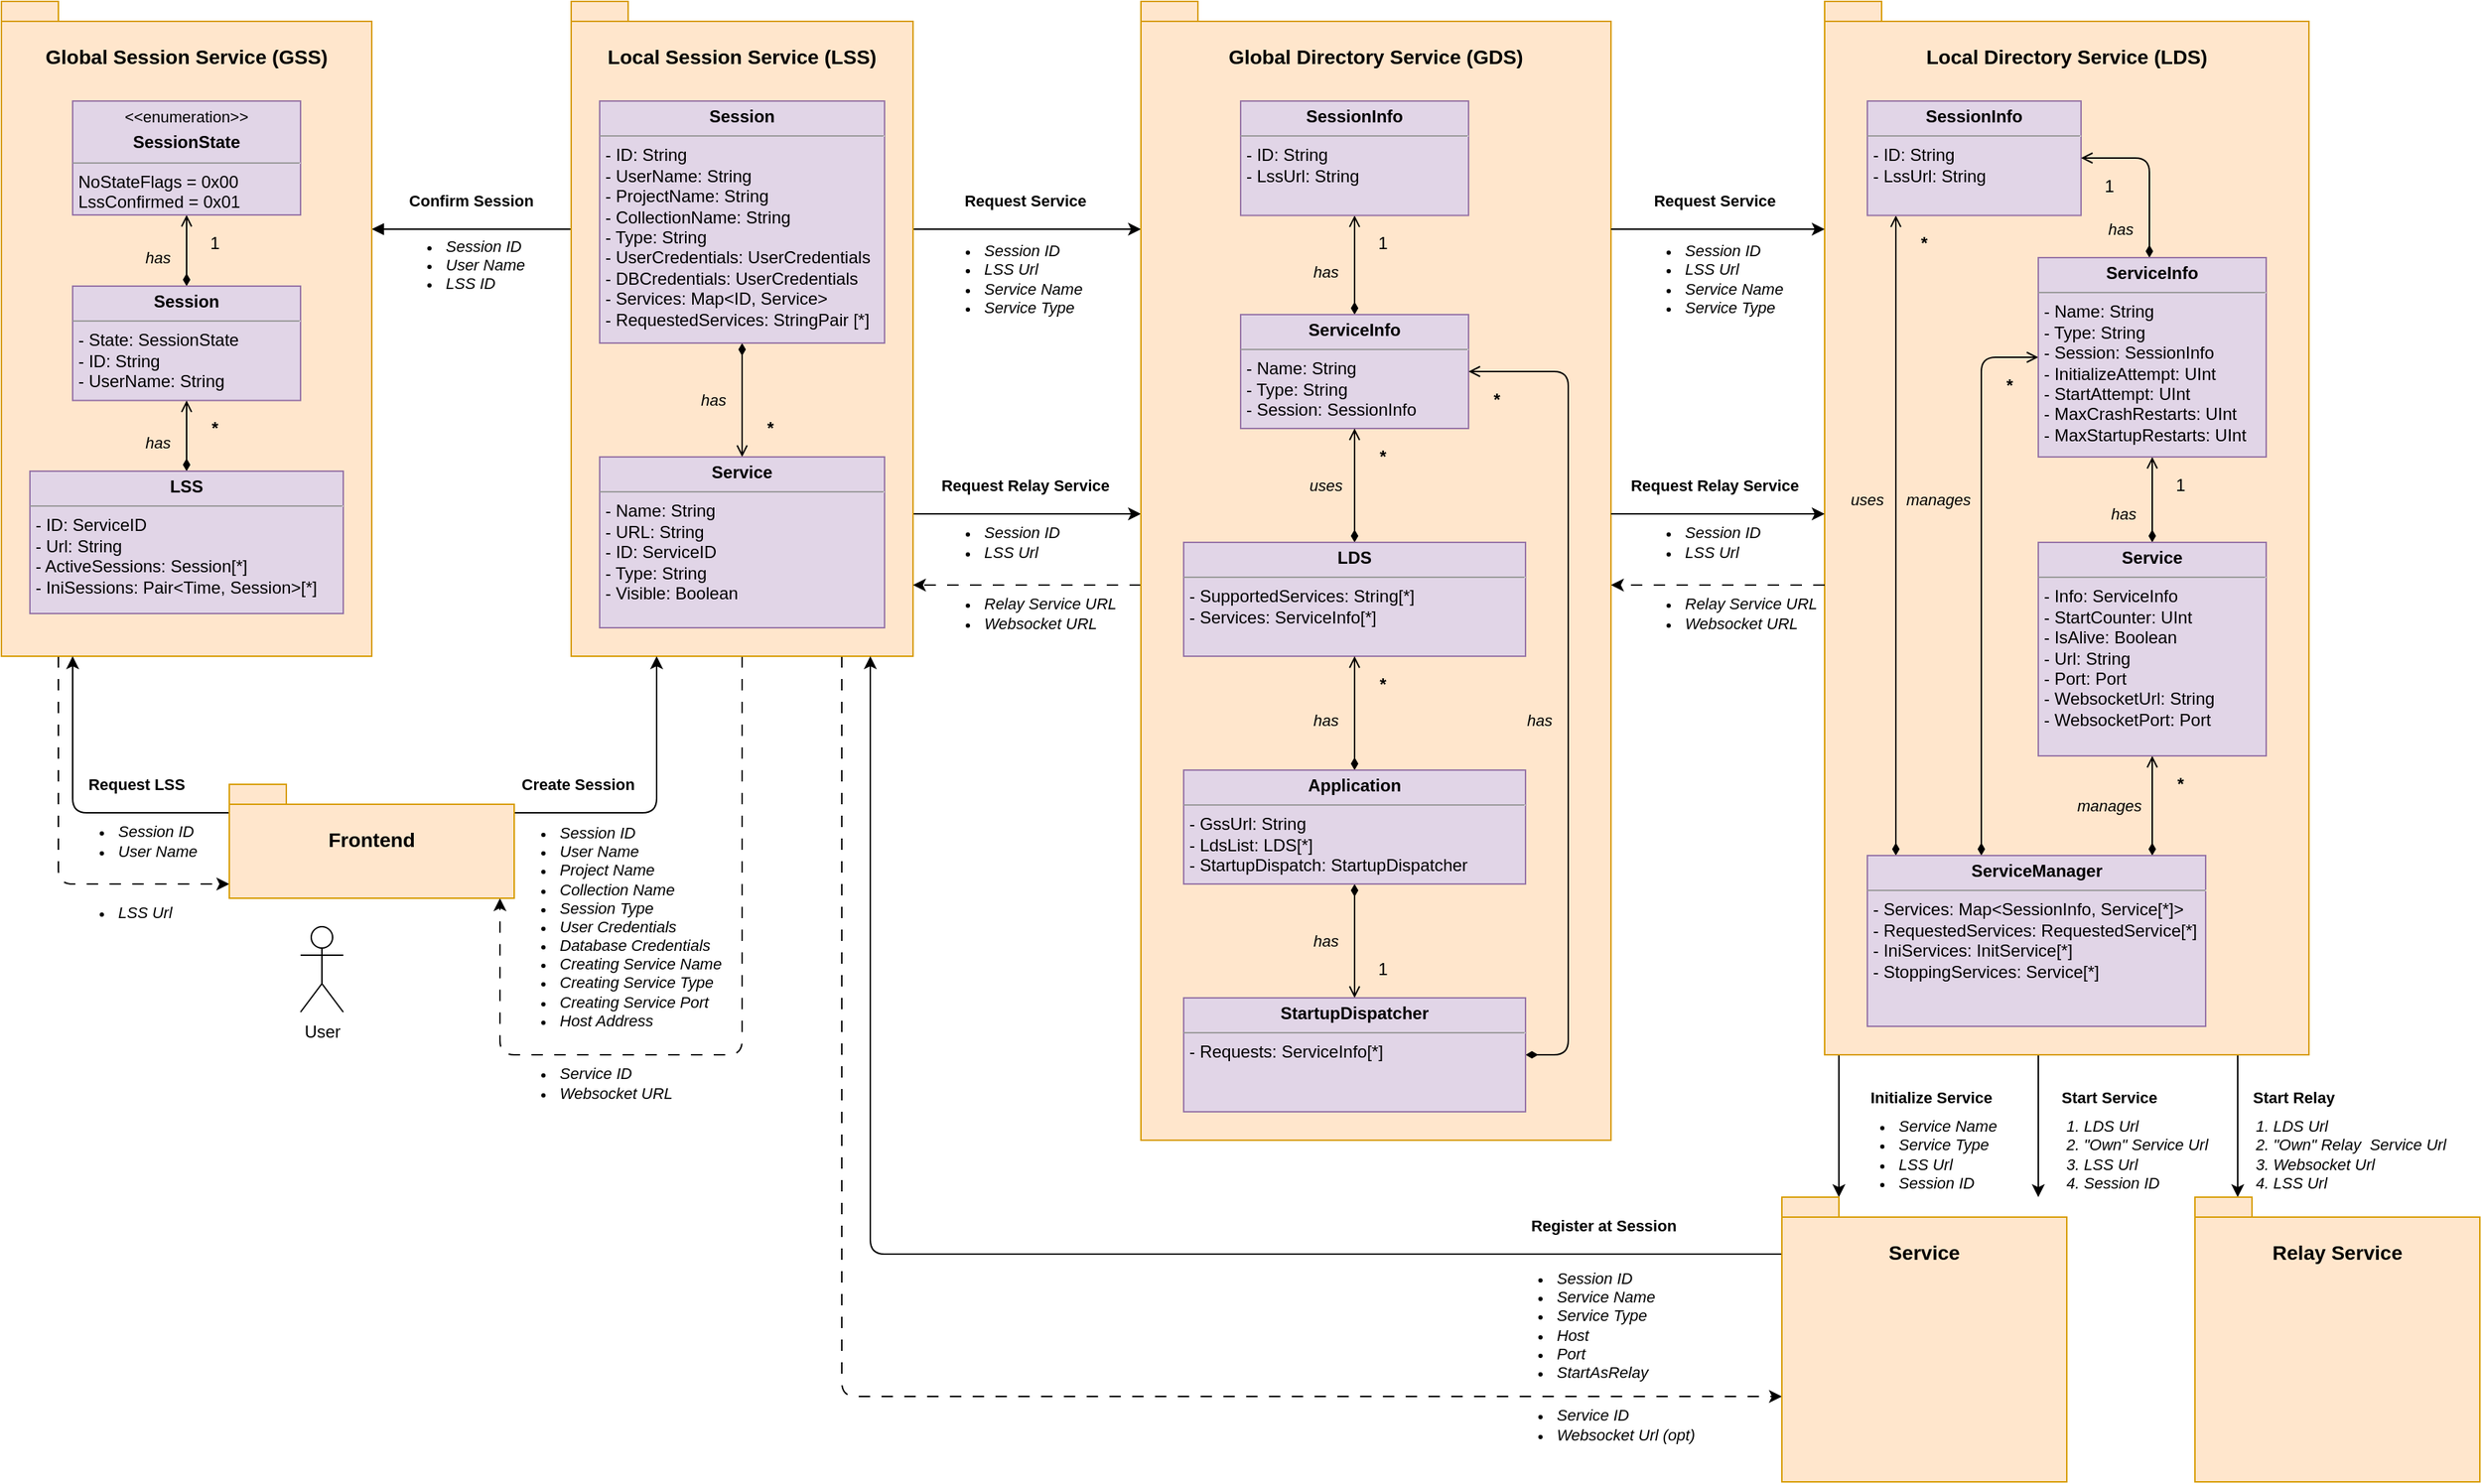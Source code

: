 <mxfile version="27.0.5">
  <diagram name="Page-1" id="Zl_I9-IAChLKUPDeEVS-">
    <mxGraphModel dx="2946" dy="1209" grid="1" gridSize="10" guides="1" tooltips="1" connect="1" arrows="1" fold="1" page="1" pageScale="1" pageWidth="1654" pageHeight="1169" math="0" shadow="0">
      <root>
        <mxCell id="0" />
        <mxCell id="1" parent="0" />
        <mxCell id="qYWw9UYQeMKu6ul-sRUe-88" style="edgeStyle=orthogonalEdgeStyle;rounded=0;orthogonalLoop=1;jettySize=auto;html=1;endArrow=block;endFill=1;" parent="1" source="qYWw9UYQeMKu6ul-sRUe-14" target="qYWw9UYQeMKu6ul-sRUe-49" edge="1">
          <mxGeometry relative="1" as="geometry">
            <Array as="points">
              <mxPoint x="370" y="200" />
              <mxPoint x="370" y="200" />
            </Array>
          </mxGeometry>
        </mxCell>
        <mxCell id="qYWw9UYQeMKu6ul-sRUe-102" style="edgeStyle=orthogonalEdgeStyle;rounded=0;orthogonalLoop=1;jettySize=auto;html=1;" parent="1" source="qYWw9UYQeMKu6ul-sRUe-14" target="qYWw9UYQeMKu6ul-sRUe-87" edge="1">
          <mxGeometry relative="1" as="geometry">
            <Array as="points">
              <mxPoint x="770" y="200" />
              <mxPoint x="770" y="200" />
            </Array>
          </mxGeometry>
        </mxCell>
        <mxCell id="qYWw9UYQeMKu6ul-sRUe-105" style="edgeStyle=orthogonalEdgeStyle;rounded=0;orthogonalLoop=1;jettySize=auto;html=1;" parent="1" source="qYWw9UYQeMKu6ul-sRUe-14" target="qYWw9UYQeMKu6ul-sRUe-87" edge="1">
          <mxGeometry relative="1" as="geometry">
            <Array as="points">
              <mxPoint x="780" y="400" />
              <mxPoint x="780" y="400" />
            </Array>
          </mxGeometry>
        </mxCell>
        <mxCell id="qYWw9UYQeMKu6ul-sRUe-110" style="edgeStyle=orthogonalEdgeStyle;rounded=1;orthogonalLoop=1;jettySize=auto;html=1;curved=0;dashed=1;dashPattern=8 8;" parent="1" source="qYWw9UYQeMKu6ul-sRUe-14" target="qYWw9UYQeMKu6ul-sRUe-93" edge="1">
          <mxGeometry relative="1" as="geometry">
            <Array as="points">
              <mxPoint x="560" y="780" />
              <mxPoint x="390" y="780" />
            </Array>
          </mxGeometry>
        </mxCell>
        <mxCell id="qYWw9UYQeMKu6ul-sRUe-140" style="edgeStyle=orthogonalEdgeStyle;rounded=1;orthogonalLoop=1;jettySize=auto;html=1;curved=0;dashed=1;dashPattern=8 8;" parent="1" source="qYWw9UYQeMKu6ul-sRUe-14" target="qYWw9UYQeMKu6ul-sRUe-116" edge="1">
          <mxGeometry relative="1" as="geometry">
            <Array as="points">
              <mxPoint x="630" y="1020" />
            </Array>
          </mxGeometry>
        </mxCell>
        <mxCell id="qYWw9UYQeMKu6ul-sRUe-14" value="&lt;h3&gt;Local Session Service (LSS)&lt;/h3&gt;" style="shape=folder;fontStyle=1;spacingTop=10;tabWidth=40;tabHeight=14;tabPosition=left;html=1;whiteSpace=wrap;connectable=1;allowArrows=1;rotatable=0;fillColor=#ffe6cc;strokeColor=#d79b00;container=1;align=center;verticalAlign=top;recursiveResize=0;" parent="1" vertex="1">
          <mxGeometry x="440" y="40" width="240" height="460" as="geometry">
            <mxRectangle x="320" y="360" width="90" height="40" as="alternateBounds" />
          </mxGeometry>
        </mxCell>
        <mxCell id="qYWw9UYQeMKu6ul-sRUe-12" style="edgeStyle=orthogonalEdgeStyle;rounded=0;orthogonalLoop=1;jettySize=auto;html=1;startArrow=diamondThin;startFill=1;endArrow=open;endFill=0;" parent="qYWw9UYQeMKu6ul-sRUe-14" source="qYWw9UYQeMKu6ul-sRUe-10" target="qYWw9UYQeMKu6ul-sRUe-11" edge="1">
          <mxGeometry relative="1" as="geometry" />
        </mxCell>
        <mxCell id="qYWw9UYQeMKu6ul-sRUe-10" value="&lt;p style=&quot;margin:0px;margin-top:4px;text-align:center;&quot;&gt;&lt;b&gt;Session&lt;/b&gt;&lt;/p&gt;&lt;hr size=&quot;1&quot;&gt;&lt;p style=&quot;margin:0px;margin-left:4px;&quot;&gt;- ID: String&lt;/p&gt;&lt;p style=&quot;margin:0px;margin-left:4px;&quot;&gt;- UserName: String&lt;/p&gt;&lt;p style=&quot;margin:0px;margin-left:4px;&quot;&gt;- ProjectName: String&lt;/p&gt;&lt;p style=&quot;margin:0px;margin-left:4px;&quot;&gt;- CollectionName: String&lt;/p&gt;&lt;p style=&quot;margin:0px;margin-left:4px;&quot;&gt;- Type: String&lt;/p&gt;&lt;p style=&quot;margin:0px;margin-left:4px;&quot;&gt;- UserCredentials: UserCredentials&lt;/p&gt;&lt;p style=&quot;margin:0px;margin-left:4px;&quot;&gt;- DBCredentials: UserCredentials&lt;/p&gt;&lt;p style=&quot;margin:0px;margin-left:4px;&quot;&gt;- Services: Map&amp;lt;ID, Service&amp;gt;&lt;/p&gt;&lt;p style=&quot;margin:0px;margin-left:4px;&quot;&gt;- RequestedServices: StringPair [*]&lt;/p&gt;" style="verticalAlign=top;align=left;overflow=fill;fontSize=12;fontFamily=Helvetica;html=1;fillColor=#e1d5e7;strokeColor=#9673a6;" parent="qYWw9UYQeMKu6ul-sRUe-14" vertex="1">
          <mxGeometry x="20" y="70" width="200" height="170" as="geometry" />
        </mxCell>
        <mxCell id="qYWw9UYQeMKu6ul-sRUe-11" value="&lt;p style=&quot;margin:0px;margin-top:4px;text-align:center;&quot;&gt;&lt;b&gt;Service&lt;/b&gt;&lt;/p&gt;&lt;hr size=&quot;1&quot;&gt;&lt;p style=&quot;margin:0px;margin-left:4px;&quot;&gt;- Name: String&lt;/p&gt;&lt;p style=&quot;margin:0px;margin-left:4px;&quot;&gt;- URL: String&lt;/p&gt;&lt;p style=&quot;margin:0px;margin-left:4px;&quot;&gt;- ID: ServiceID&lt;/p&gt;&lt;p style=&quot;margin:0px;margin-left:4px;&quot;&gt;- Type: String&lt;/p&gt;&lt;p style=&quot;margin:0px;margin-left:4px;&quot;&gt;- Visible: Boolean&lt;/p&gt;" style="verticalAlign=top;align=left;overflow=fill;fontSize=12;fontFamily=Helvetica;html=1;fillColor=#e1d5e7;strokeColor=#9673a6;" parent="qYWw9UYQeMKu6ul-sRUe-14" vertex="1">
          <mxGeometry x="20" y="320" width="200" height="120" as="geometry" />
        </mxCell>
        <mxCell id="qYWw9UYQeMKu6ul-sRUe-13" value="*" style="text;html=1;align=center;verticalAlign=middle;whiteSpace=wrap;rounded=0;fontStyle=1;connectable=0;allowArrows=0;" parent="qYWw9UYQeMKu6ul-sRUe-14" vertex="1">
          <mxGeometry x="120" y="280" width="40" height="40" as="geometry" />
        </mxCell>
        <mxCell id="qYWw9UYQeMKu6ul-sRUe-52" value="has" style="text;html=1;align=center;verticalAlign=middle;whiteSpace=wrap;rounded=0;fontStyle=2;fontSize=11;connectable=0;allowArrows=0;" parent="qYWw9UYQeMKu6ul-sRUe-14" vertex="1">
          <mxGeometry x="80" y="260" width="40" height="40" as="geometry" />
        </mxCell>
        <mxCell id="qYWw9UYQeMKu6ul-sRUe-128" style="edgeStyle=orthogonalEdgeStyle;rounded=0;orthogonalLoop=1;jettySize=auto;html=1;" parent="1" source="qYWw9UYQeMKu6ul-sRUe-17" target="qYWw9UYQeMKu6ul-sRUe-125" edge="1">
          <mxGeometry relative="1" as="geometry">
            <Array as="points">
              <mxPoint x="1610" y="830" />
              <mxPoint x="1610" y="830" />
            </Array>
          </mxGeometry>
        </mxCell>
        <mxCell id="qYWw9UYQeMKu6ul-sRUe-131" style="edgeStyle=orthogonalEdgeStyle;rounded=0;orthogonalLoop=1;jettySize=auto;html=1;" parent="1" target="qYWw9UYQeMKu6ul-sRUe-116" edge="1">
          <mxGeometry relative="1" as="geometry">
            <Array as="points">
              <mxPoint x="1470" y="830" />
              <mxPoint x="1470" y="830" />
            </Array>
            <mxPoint x="1470" y="780.0" as="sourcePoint" />
          </mxGeometry>
        </mxCell>
        <mxCell id="qYWw9UYQeMKu6ul-sRUe-134" style="edgeStyle=orthogonalEdgeStyle;rounded=0;orthogonalLoop=1;jettySize=auto;html=1;" parent="1" target="qYWw9UYQeMKu6ul-sRUe-116" edge="1">
          <mxGeometry relative="1" as="geometry">
            <Array as="points">
              <mxPoint x="1330" y="850" />
              <mxPoint x="1330" y="850" />
            </Array>
            <mxPoint x="1330" y="780.0" as="sourcePoint" />
          </mxGeometry>
        </mxCell>
        <mxCell id="qYWw9UYQeMKu6ul-sRUe-17" value="&lt;h3&gt;Local Directory Service (LDS)&lt;/h3&gt;" style="shape=folder;fontStyle=1;spacingTop=10;tabWidth=40;tabHeight=14;tabPosition=left;html=1;whiteSpace=wrap;connectable=1;allowArrows=1;rotatable=0;fillColor=#ffe6cc;strokeColor=#d79b00;container=1;align=center;verticalAlign=top;recursiveResize=0;" parent="1" vertex="1">
          <mxGeometry x="1320" y="40" width="340" height="740" as="geometry">
            <mxRectangle x="640" y="480" width="90" height="40" as="alternateBounds" />
          </mxGeometry>
        </mxCell>
        <mxCell id="qYWw9UYQeMKu6ul-sRUe-36" style="edgeStyle=orthogonalEdgeStyle;rounded=0;orthogonalLoop=1;jettySize=auto;html=1;endArrow=open;endFill=0;startArrow=diamondThin;startFill=1;" parent="qYWw9UYQeMKu6ul-sRUe-17" source="qYWw9UYQeMKu6ul-sRUe-16" target="qYWw9UYQeMKu6ul-sRUe-21" edge="1">
          <mxGeometry relative="1" as="geometry">
            <Array as="points">
              <mxPoint x="50" y="370" />
              <mxPoint x="50" y="370" />
            </Array>
          </mxGeometry>
        </mxCell>
        <mxCell id="qYWw9UYQeMKu6ul-sRUe-46" style="edgeStyle=orthogonalEdgeStyle;rounded=1;orthogonalLoop=1;jettySize=auto;html=1;curved=0;endArrow=open;endFill=0;startArrow=diamondThin;startFill=1;" parent="qYWw9UYQeMKu6ul-sRUe-17" source="qYWw9UYQeMKu6ul-sRUe-16" target="qYWw9UYQeMKu6ul-sRUe-20" edge="1">
          <mxGeometry relative="1" as="geometry">
            <Array as="points">
              <mxPoint x="230" y="560" />
              <mxPoint x="230" y="560" />
            </Array>
          </mxGeometry>
        </mxCell>
        <mxCell id="sDvyvLX_Nb_g6T9yKzD2-3" style="edgeStyle=orthogonalEdgeStyle;rounded=1;orthogonalLoop=1;jettySize=auto;html=1;curved=0;startArrow=diamondThin;startFill=1;endArrow=open;endFill=0;" edge="1" parent="qYWw9UYQeMKu6ul-sRUe-17" source="qYWw9UYQeMKu6ul-sRUe-16" target="qYWw9UYQeMKu6ul-sRUe-22">
          <mxGeometry relative="1" as="geometry">
            <Array as="points">
              <mxPoint x="110" y="250" />
            </Array>
          </mxGeometry>
        </mxCell>
        <mxCell id="qYWw9UYQeMKu6ul-sRUe-16" value="&lt;p style=&quot;margin:0px;margin-top:4px;text-align:center;&quot;&gt;&lt;b&gt;ServiceManager&lt;/b&gt;&lt;/p&gt;&lt;hr size=&quot;1&quot;&gt;&lt;p style=&quot;margin:0px;margin-left:4px;&quot;&gt;- Services: Map&amp;lt;SessionInfo, Service[*]&amp;gt;&lt;/p&gt;&lt;p style=&quot;margin:0px;margin-left:4px;&quot;&gt;- RequestedServices: RequestedService[*]&lt;/p&gt;&lt;p style=&quot;margin:0px;margin-left:4px;&quot;&gt;- IniServices: InitService[*]&lt;/p&gt;&lt;p style=&quot;margin:0px;margin-left:4px;&quot;&gt;- StoppingServices: Service[*]&lt;/p&gt;" style="verticalAlign=top;align=left;overflow=fill;fontSize=12;fontFamily=Helvetica;html=1;fillColor=#e1d5e7;strokeColor=#9673a6;" parent="qYWw9UYQeMKu6ul-sRUe-17" vertex="1">
          <mxGeometry x="30" y="600" width="237.5" height="120" as="geometry" />
        </mxCell>
        <mxCell id="qYWw9UYQeMKu6ul-sRUe-24" style="edgeStyle=orthogonalEdgeStyle;rounded=0;orthogonalLoop=1;jettySize=auto;html=1;startArrow=diamondThin;startFill=1;endArrow=open;endFill=0;" parent="qYWw9UYQeMKu6ul-sRUe-17" source="qYWw9UYQeMKu6ul-sRUe-20" target="qYWw9UYQeMKu6ul-sRUe-22" edge="1">
          <mxGeometry relative="1" as="geometry" />
        </mxCell>
        <mxCell id="qYWw9UYQeMKu6ul-sRUe-20" value="&lt;p style=&quot;margin:0px;margin-top:4px;text-align:center;&quot;&gt;&lt;b&gt;Service&lt;/b&gt;&lt;/p&gt;&lt;hr size=&quot;1&quot;&gt;&lt;p style=&quot;margin:0px;margin-left:4px;&quot;&gt;- Info: ServiceInfo&lt;/p&gt;&lt;p style=&quot;margin:0px;margin-left:4px;&quot;&gt;- StartCounter: UInt&lt;/p&gt;&lt;p style=&quot;margin:0px;margin-left:4px;&quot;&gt;- IsAlive: Boolean&lt;/p&gt;&lt;p style=&quot;margin:0px;margin-left:4px;&quot;&gt;- Url: String&lt;/p&gt;&lt;p style=&quot;margin:0px;margin-left:4px;&quot;&gt;- Port: Port&lt;/p&gt;&lt;p style=&quot;margin:0px;margin-left:4px;&quot;&gt;- WebsocketUrl: String&lt;/p&gt;&lt;p style=&quot;margin:0px;margin-left:4px;&quot;&gt;- WebsocketPort: Port&lt;/p&gt;" style="verticalAlign=top;align=left;overflow=fill;fontSize=12;fontFamily=Helvetica;html=1;fillColor=#e1d5e7;strokeColor=#9673a6;" parent="qYWw9UYQeMKu6ul-sRUe-17" vertex="1">
          <mxGeometry x="150" y="380.0" width="160" height="150" as="geometry" />
        </mxCell>
        <mxCell id="qYWw9UYQeMKu6ul-sRUe-21" value="&lt;p style=&quot;margin:0px;margin-top:4px;text-align:center;&quot;&gt;&lt;b&gt;SessionInfo&lt;/b&gt;&lt;/p&gt;&lt;hr size=&quot;1&quot;&gt;&lt;p style=&quot;margin:0px;margin-left:4px;&quot;&gt;- ID: String&lt;/p&gt;&lt;p style=&quot;margin:0px;margin-left:4px;&quot;&gt;- LssUrl: String&lt;/p&gt;" style="verticalAlign=top;align=left;overflow=fill;fontSize=12;fontFamily=Helvetica;html=1;fillColor=#e1d5e7;strokeColor=#9673a6;" parent="qYWw9UYQeMKu6ul-sRUe-17" vertex="1">
          <mxGeometry x="30" y="70" width="150" height="80.33" as="geometry" />
        </mxCell>
        <mxCell id="sDvyvLX_Nb_g6T9yKzD2-1" style="edgeStyle=orthogonalEdgeStyle;rounded=1;orthogonalLoop=1;jettySize=auto;html=1;curved=0;startArrow=diamondThin;startFill=1;endArrow=open;endFill=0;" edge="1" parent="qYWw9UYQeMKu6ul-sRUe-17" source="qYWw9UYQeMKu6ul-sRUe-22" target="qYWw9UYQeMKu6ul-sRUe-21">
          <mxGeometry relative="1" as="geometry">
            <Array as="points">
              <mxPoint x="228" y="110" />
            </Array>
          </mxGeometry>
        </mxCell>
        <mxCell id="qYWw9UYQeMKu6ul-sRUe-22" value="&lt;p style=&quot;margin:0px;margin-top:4px;text-align:center;&quot;&gt;&lt;b&gt;ServiceInfo&lt;/b&gt;&lt;/p&gt;&lt;hr size=&quot;1&quot;&gt;&lt;p style=&quot;margin:0px;margin-left:4px;&quot;&gt;- Name: String&lt;/p&gt;&lt;p style=&quot;margin:0px;margin-left:4px;&quot;&gt;- Type: String&lt;/p&gt;&lt;p style=&quot;margin:0px;margin-left:4px;&quot;&gt;- Session: SessionInfo&lt;/p&gt;&lt;p style=&quot;margin:0px;margin-left:4px;&quot;&gt;- InitializeAttempt: UInt&lt;/p&gt;&lt;p style=&quot;margin:0px;margin-left:4px;&quot;&gt;- StartAttempt: UInt&lt;/p&gt;&lt;p style=&quot;margin:0px;margin-left:4px;&quot;&gt;- MaxCrashRestarts: UInt&lt;/p&gt;&lt;p style=&quot;margin:0px;margin-left:4px;&quot;&gt;- MaxStartupRestarts: UInt&lt;/p&gt;" style="verticalAlign=top;align=left;overflow=fill;fontSize=12;fontFamily=Helvetica;html=1;fillColor=#e1d5e7;strokeColor=#9673a6;" parent="qYWw9UYQeMKu6ul-sRUe-17" vertex="1">
          <mxGeometry x="150" y="180" width="160" height="140" as="geometry" />
        </mxCell>
        <mxCell id="qYWw9UYQeMKu6ul-sRUe-32" value="has" style="text;html=1;align=center;verticalAlign=middle;whiteSpace=wrap;rounded=0;fontStyle=2;fontSize=11;connectable=0;allowArrows=0;" parent="qYWw9UYQeMKu6ul-sRUe-17" vertex="1">
          <mxGeometry x="187.5" y="140.0" width="40" height="40" as="geometry" />
        </mxCell>
        <mxCell id="qYWw9UYQeMKu6ul-sRUe-35" value="1" style="text;html=1;align=center;verticalAlign=middle;whiteSpace=wrap;rounded=0;connectable=0;allowArrows=0;" parent="qYWw9UYQeMKu6ul-sRUe-17" vertex="1">
          <mxGeometry x="180" y="110.33" width="40" height="40" as="geometry" />
        </mxCell>
        <mxCell id="qYWw9UYQeMKu6ul-sRUe-38" value="uses" style="text;html=1;align=center;verticalAlign=middle;whiteSpace=wrap;rounded=0;fontStyle=2;fontSize=11;connectable=0;allowArrows=0;" parent="qYWw9UYQeMKu6ul-sRUe-17" vertex="1">
          <mxGeometry x="10" y="330.0" width="40" height="40" as="geometry" />
        </mxCell>
        <mxCell id="qYWw9UYQeMKu6ul-sRUe-39" value="*" style="text;html=1;align=center;verticalAlign=middle;whiteSpace=wrap;rounded=0;fontStyle=1;connectable=0;allowArrows=0;" parent="qYWw9UYQeMKu6ul-sRUe-17" vertex="1">
          <mxGeometry x="50" y="150.33" width="40" height="40" as="geometry" />
        </mxCell>
        <mxCell id="qYWw9UYQeMKu6ul-sRUe-47" value="*" style="text;html=1;align=center;verticalAlign=middle;whiteSpace=wrap;rounded=0;fontStyle=1;connectable=0;allowArrows=0;" parent="qYWw9UYQeMKu6ul-sRUe-17" vertex="1">
          <mxGeometry x="230" y="530.0" width="40" height="40" as="geometry" />
        </mxCell>
        <mxCell id="qYWw9UYQeMKu6ul-sRUe-48" value="manages" style="text;html=1;align=center;verticalAlign=middle;whiteSpace=wrap;rounded=0;fontStyle=2;fontSize=11;connectable=0;allowArrows=0;" parent="qYWw9UYQeMKu6ul-sRUe-17" vertex="1">
          <mxGeometry x="170" y="545.0" width="60" height="40" as="geometry" />
        </mxCell>
        <mxCell id="sDvyvLX_Nb_g6T9yKzD2-4" value="manages" style="text;html=1;align=center;verticalAlign=middle;whiteSpace=wrap;rounded=0;fontStyle=2;fontSize=11;connectable=0;allowArrows=0;" vertex="1" parent="qYWw9UYQeMKu6ul-sRUe-17">
          <mxGeometry x="50" y="330.0" width="60" height="40" as="geometry" />
        </mxCell>
        <mxCell id="sDvyvLX_Nb_g6T9yKzD2-5" value="*" style="text;html=1;align=center;verticalAlign=middle;whiteSpace=wrap;rounded=0;fontStyle=1;connectable=0;allowArrows=0;" vertex="1" parent="qYWw9UYQeMKu6ul-sRUe-17">
          <mxGeometry x="110" y="250.0" width="40" height="40" as="geometry" />
        </mxCell>
        <mxCell id="sDvyvLX_Nb_g6T9yKzD2-7" value="1" style="text;html=1;align=center;verticalAlign=middle;whiteSpace=wrap;rounded=0;connectable=0;allowArrows=0;" vertex="1" parent="qYWw9UYQeMKu6ul-sRUe-17">
          <mxGeometry x="230" y="320.0" width="40" height="40" as="geometry" />
        </mxCell>
        <mxCell id="sDvyvLX_Nb_g6T9yKzD2-8" value="has" style="text;html=1;align=center;verticalAlign=middle;whiteSpace=wrap;rounded=0;fontStyle=2;fontSize=11;connectable=0;allowArrows=0;" vertex="1" parent="qYWw9UYQeMKu6ul-sRUe-17">
          <mxGeometry x="190" y="340.0" width="40" height="40" as="geometry" />
        </mxCell>
        <mxCell id="qYWw9UYQeMKu6ul-sRUe-108" style="edgeStyle=orthogonalEdgeStyle;rounded=1;orthogonalLoop=1;jettySize=auto;html=1;curved=0;dashed=1;dashPattern=8 8;" parent="1" source="qYWw9UYQeMKu6ul-sRUe-49" target="qYWw9UYQeMKu6ul-sRUe-93" edge="1">
          <mxGeometry relative="1" as="geometry">
            <Array as="points">
              <mxPoint x="80" y="660" />
            </Array>
          </mxGeometry>
        </mxCell>
        <mxCell id="qYWw9UYQeMKu6ul-sRUe-49" value="&lt;h3&gt;Global Session Service (GSS)&lt;/h3&gt;" style="shape=folder;fontStyle=1;spacingTop=10;tabWidth=40;tabHeight=14;tabPosition=left;html=1;whiteSpace=wrap;connectable=1;allowArrows=1;rotatable=0;fillColor=#ffe6cc;strokeColor=#d79b00;container=1;align=center;verticalAlign=top;recursiveResize=0;" parent="1" vertex="1">
          <mxGeometry x="40" y="40" width="260" height="460" as="geometry">
            <mxRectangle x="640" y="480" width="90" height="40" as="alternateBounds" />
          </mxGeometry>
        </mxCell>
        <mxCell id="qYWw9UYQeMKu6ul-sRUe-53" style="edgeStyle=orthogonalEdgeStyle;rounded=0;orthogonalLoop=1;jettySize=auto;html=1;endArrow=open;endFill=0;startArrow=diamondThin;startFill=1;" parent="qYWw9UYQeMKu6ul-sRUe-49" source="qYWw9UYQeMKu6ul-sRUe-50" target="qYWw9UYQeMKu6ul-sRUe-51" edge="1">
          <mxGeometry relative="1" as="geometry" />
        </mxCell>
        <mxCell id="qYWw9UYQeMKu6ul-sRUe-50" value="&lt;p style=&quot;margin:0px;margin-top:4px;text-align:center;&quot;&gt;&lt;b&gt;Session&lt;/b&gt;&lt;/p&gt;&lt;hr size=&quot;1&quot;&gt;&lt;p style=&quot;margin:0px;margin-left:4px;&quot;&gt;- State: SessionState&lt;/p&gt;&lt;p style=&quot;margin:0px;margin-left:4px;&quot;&gt;- ID: String&lt;/p&gt;&lt;p style=&quot;margin:0px;margin-left:4px;&quot;&gt;- UserName: String&lt;/p&gt;" style="verticalAlign=top;align=left;overflow=fill;fontSize=12;fontFamily=Helvetica;html=1;fillColor=#e1d5e7;strokeColor=#9673a6;" parent="qYWw9UYQeMKu6ul-sRUe-49" vertex="1">
          <mxGeometry x="50" y="200.0" width="160" height="80.33" as="geometry" />
        </mxCell>
        <mxCell id="qYWw9UYQeMKu6ul-sRUe-51" value="&lt;p style=&quot;margin:0px;margin-top:4px;text-align:center;&quot;&gt;&lt;span style=&quot;background-color: initial;&quot;&gt;&lt;font style=&quot;font-size: 11px;&quot;&gt;&amp;lt;&amp;lt;enumeration&amp;gt;&amp;gt;&lt;/font&gt;&lt;/span&gt;&lt;/p&gt;&lt;p style=&quot;margin:0px;margin-top:4px;text-align:center;&quot;&gt;&lt;b&gt;SessionState&lt;/b&gt;&lt;/p&gt;&lt;hr size=&quot;1&quot;&gt;&lt;p style=&quot;margin:0px;margin-left:4px;&quot;&gt;NoStateFlags = 0x00&lt;/p&gt;&lt;p style=&quot;margin:0px;margin-left:4px;&quot;&gt;LssConfirmed = 0x01&lt;/p&gt;" style="verticalAlign=top;align=left;overflow=fill;fontSize=12;fontFamily=Helvetica;html=1;fillColor=#e1d5e7;strokeColor=#9673a6;rounded=0;" parent="qYWw9UYQeMKu6ul-sRUe-49" vertex="1">
          <mxGeometry x="50" y="70" width="160" height="80" as="geometry" />
        </mxCell>
        <mxCell id="qYWw9UYQeMKu6ul-sRUe-54" value="1" style="text;html=1;align=center;verticalAlign=middle;whiteSpace=wrap;rounded=0;connectable=0;allowArrows=0;" parent="qYWw9UYQeMKu6ul-sRUe-49" vertex="1">
          <mxGeometry x="130" y="150" width="40" height="40" as="geometry" />
        </mxCell>
        <mxCell id="qYWw9UYQeMKu6ul-sRUe-55" value="has" style="text;html=1;align=center;verticalAlign=middle;whiteSpace=wrap;rounded=0;fontStyle=2;fontSize=11;connectable=0;allowArrows=0;" parent="qYWw9UYQeMKu6ul-sRUe-49" vertex="1">
          <mxGeometry x="90" y="160" width="40" height="40" as="geometry" />
        </mxCell>
        <mxCell id="qYWw9UYQeMKu6ul-sRUe-57" style="edgeStyle=orthogonalEdgeStyle;rounded=0;orthogonalLoop=1;jettySize=auto;html=1;endArrow=open;endFill=0;startArrow=diamondThin;startFill=1;" parent="qYWw9UYQeMKu6ul-sRUe-49" source="qYWw9UYQeMKu6ul-sRUe-56" target="qYWw9UYQeMKu6ul-sRUe-50" edge="1">
          <mxGeometry relative="1" as="geometry" />
        </mxCell>
        <mxCell id="qYWw9UYQeMKu6ul-sRUe-56" value="&lt;p style=&quot;margin:0px;margin-top:4px;text-align:center;&quot;&gt;&lt;b&gt;LSS&lt;/b&gt;&lt;/p&gt;&lt;hr size=&quot;1&quot;&gt;&lt;p style=&quot;margin:0px;margin-left:4px;&quot;&gt;- ID: ServiceID&lt;/p&gt;&lt;p style=&quot;margin:0px;margin-left:4px;&quot;&gt;- Url: String&lt;/p&gt;&lt;p style=&quot;margin:0px;margin-left:4px;&quot;&gt;- ActiveSessions: Session[*]&lt;/p&gt;&lt;p style=&quot;margin:0px;margin-left:4px;&quot;&gt;- IniSessions: Pair&amp;lt;Time, Session&amp;gt;[*]&lt;/p&gt;" style="verticalAlign=top;align=left;overflow=fill;fontSize=12;fontFamily=Helvetica;html=1;fillColor=#e1d5e7;strokeColor=#9673a6;" parent="qYWw9UYQeMKu6ul-sRUe-49" vertex="1">
          <mxGeometry x="20" y="330" width="220" height="100" as="geometry" />
        </mxCell>
        <mxCell id="qYWw9UYQeMKu6ul-sRUe-58" value="has" style="text;html=1;align=center;verticalAlign=middle;whiteSpace=wrap;rounded=0;fontStyle=2;fontSize=11;connectable=0;allowArrows=0;" parent="qYWw9UYQeMKu6ul-sRUe-49" vertex="1">
          <mxGeometry x="90" y="290" width="40" height="40" as="geometry" />
        </mxCell>
        <mxCell id="qYWw9UYQeMKu6ul-sRUe-59" value="*" style="text;html=1;align=center;verticalAlign=middle;whiteSpace=wrap;rounded=0;fontStyle=1;connectable=0;allowArrows=0;" parent="qYWw9UYQeMKu6ul-sRUe-49" vertex="1">
          <mxGeometry x="130" y="280.33" width="40" height="40" as="geometry" />
        </mxCell>
        <mxCell id="qYWw9UYQeMKu6ul-sRUe-114" style="edgeStyle=orthogonalEdgeStyle;rounded=0;orthogonalLoop=1;jettySize=auto;html=1;dashed=1;dashPattern=8 8;" parent="1" source="qYWw9UYQeMKu6ul-sRUe-87" target="qYWw9UYQeMKu6ul-sRUe-14" edge="1">
          <mxGeometry relative="1" as="geometry">
            <Array as="points">
              <mxPoint x="830" y="450" />
              <mxPoint x="830" y="450" />
            </Array>
          </mxGeometry>
        </mxCell>
        <mxCell id="qYWw9UYQeMKu6ul-sRUe-87" value="&lt;h3&gt;Global Directory Service (GDS)&lt;/h3&gt;" style="shape=folder;fontStyle=1;spacingTop=10;tabWidth=40;tabHeight=14;tabPosition=left;html=1;whiteSpace=wrap;connectable=1;allowArrows=1;rotatable=0;fillColor=#ffe6cc;strokeColor=#d79b00;container=1;align=center;verticalAlign=top;recursiveResize=0;treeFolding=0;" parent="1" vertex="1">
          <mxGeometry x="840" y="40" width="330" height="800" as="geometry">
            <mxRectangle x="640" y="480" width="90" height="40" as="alternateBounds" />
          </mxGeometry>
        </mxCell>
        <mxCell id="R8Z1bKz5aa877HbmtHQx-1" style="edgeStyle=orthogonalEdgeStyle;rounded=0;orthogonalLoop=1;jettySize=auto;html=1;endArrow=open;endFill=0;startArrow=diamondThin;startFill=1;" parent="qYWw9UYQeMKu6ul-sRUe-87" source="qYWw9UYQeMKu6ul-sRUe-61" target="qYWw9UYQeMKu6ul-sRUe-62" edge="1">
          <mxGeometry relative="1" as="geometry" />
        </mxCell>
        <mxCell id="qYWw9UYQeMKu6ul-sRUe-61" value="&lt;p style=&quot;margin:0px;margin-top:4px;text-align:center;&quot;&gt;&lt;b&gt;ServiceInfo&lt;/b&gt;&lt;/p&gt;&lt;hr size=&quot;1&quot;&gt;&lt;p style=&quot;margin:0px;margin-left:4px;&quot;&gt;- Name: String&lt;/p&gt;&lt;p style=&quot;margin:0px;margin-left:4px;&quot;&gt;- Type: String&lt;/p&gt;&lt;p style=&quot;margin:0px;margin-left:4px;&quot;&gt;- Session: SessionInfo&lt;/p&gt;" style="verticalAlign=top;align=left;overflow=fill;fontSize=12;fontFamily=Helvetica;html=1;fillColor=#e1d5e7;strokeColor=#9673a6;" parent="qYWw9UYQeMKu6ul-sRUe-87" vertex="1">
          <mxGeometry x="70" y="220" width="160" height="80" as="geometry" />
        </mxCell>
        <mxCell id="qYWw9UYQeMKu6ul-sRUe-62" value="&lt;p style=&quot;margin:0px;margin-top:4px;text-align:center;&quot;&gt;&lt;b&gt;SessionInfo&lt;/b&gt;&lt;/p&gt;&lt;hr size=&quot;1&quot;&gt;&lt;p style=&quot;margin:0px;margin-left:4px;&quot;&gt;- ID: String&lt;/p&gt;&lt;p style=&quot;margin:0px;margin-left:4px;&quot;&gt;- Lss&lt;span style=&quot;background-color: transparent; color: light-dark(rgb(0, 0, 0), rgb(255, 255, 255));&quot;&gt;Url: String&lt;/span&gt;&lt;/p&gt;" style="verticalAlign=top;align=left;overflow=fill;fontSize=12;fontFamily=Helvetica;html=1;fillColor=#e1d5e7;strokeColor=#9673a6;" parent="qYWw9UYQeMKu6ul-sRUe-87" vertex="1">
          <mxGeometry x="70" y="70.0" width="160" height="80.33" as="geometry" />
        </mxCell>
        <mxCell id="qYWw9UYQeMKu6ul-sRUe-70" style="edgeStyle=orthogonalEdgeStyle;rounded=0;orthogonalLoop=1;jettySize=auto;html=1;endArrow=open;endFill=0;startArrow=diamondThin;startFill=1;" parent="qYWw9UYQeMKu6ul-sRUe-87" source="qYWw9UYQeMKu6ul-sRUe-64" target="qYWw9UYQeMKu6ul-sRUe-61" edge="1">
          <mxGeometry relative="1" as="geometry">
            <Array as="points">
              <mxPoint x="150" y="340" />
              <mxPoint x="150" y="340" />
            </Array>
          </mxGeometry>
        </mxCell>
        <mxCell id="qYWw9UYQeMKu6ul-sRUe-64" value="&lt;p style=&quot;margin:0px;margin-top:4px;text-align:center;&quot;&gt;&lt;b&gt;LDS&lt;/b&gt;&lt;/p&gt;&lt;hr size=&quot;1&quot;&gt;&lt;p style=&quot;margin:0px;margin-left:4px;&quot;&gt;- SupportedServices: String[*]&lt;/p&gt;&lt;p style=&quot;margin:0px;margin-left:4px;&quot;&gt;- Services: ServiceInfo[*]&lt;/p&gt;" style="verticalAlign=top;align=left;overflow=fill;fontSize=12;fontFamily=Helvetica;html=1;fillColor=#e1d5e7;strokeColor=#9673a6;" parent="qYWw9UYQeMKu6ul-sRUe-87" vertex="1">
          <mxGeometry x="30" y="380" width="240" height="80" as="geometry" />
        </mxCell>
        <mxCell id="qYWw9UYQeMKu6ul-sRUe-72" style="edgeStyle=orthogonalEdgeStyle;rounded=0;orthogonalLoop=1;jettySize=auto;html=1;endArrow=open;endFill=0;startArrow=diamondThin;startFill=1;" parent="qYWw9UYQeMKu6ul-sRUe-87" source="qYWw9UYQeMKu6ul-sRUe-65" target="qYWw9UYQeMKu6ul-sRUe-66" edge="1">
          <mxGeometry relative="1" as="geometry" />
        </mxCell>
        <mxCell id="qYWw9UYQeMKu6ul-sRUe-75" style="edgeStyle=orthogonalEdgeStyle;rounded=0;orthogonalLoop=1;jettySize=auto;html=1;endArrow=open;endFill=0;startArrow=diamondThin;startFill=1;" parent="qYWw9UYQeMKu6ul-sRUe-87" source="qYWw9UYQeMKu6ul-sRUe-65" target="qYWw9UYQeMKu6ul-sRUe-64" edge="1">
          <mxGeometry relative="1" as="geometry" />
        </mxCell>
        <mxCell id="qYWw9UYQeMKu6ul-sRUe-65" value="&lt;p style=&quot;margin:0px;margin-top:4px;text-align:center;&quot;&gt;&lt;b&gt;Application&lt;/b&gt;&lt;/p&gt;&lt;hr size=&quot;1&quot;&gt;&lt;p style=&quot;margin:0px;margin-left:4px;&quot;&gt;- GssUrl: String&lt;/p&gt;&lt;p style=&quot;margin:0px;margin-left:4px;&quot;&gt;- LdsList: LDS[*]&lt;/p&gt;&lt;p style=&quot;margin:0px;margin-left:4px;&quot;&gt;- StartupDispatch: StartupDispatcher&lt;/p&gt;" style="verticalAlign=top;align=left;overflow=fill;fontSize=12;fontFamily=Helvetica;html=1;fillColor=#e1d5e7;strokeColor=#9673a6;" parent="qYWw9UYQeMKu6ul-sRUe-87" vertex="1">
          <mxGeometry x="30" y="540" width="240" height="80" as="geometry" />
        </mxCell>
        <mxCell id="qYWw9UYQeMKu6ul-sRUe-76" style="edgeStyle=orthogonalEdgeStyle;rounded=1;orthogonalLoop=1;jettySize=auto;html=1;curved=0;endArrow=open;endFill=0;startArrow=diamondThin;startFill=1;" parent="qYWw9UYQeMKu6ul-sRUe-87" source="qYWw9UYQeMKu6ul-sRUe-66" target="qYWw9UYQeMKu6ul-sRUe-61" edge="1">
          <mxGeometry relative="1" as="geometry">
            <Array as="points">
              <mxPoint x="300" y="740" />
              <mxPoint x="300" y="260" />
            </Array>
            <mxPoint x="350" y="300" as="targetPoint" />
          </mxGeometry>
        </mxCell>
        <mxCell id="qYWw9UYQeMKu6ul-sRUe-66" value="&lt;p style=&quot;margin:0px;margin-top:4px;text-align:center;&quot;&gt;&lt;b&gt;StartupDispatcher&lt;/b&gt;&lt;/p&gt;&lt;hr size=&quot;1&quot;&gt;&lt;p style=&quot;margin:0px;margin-left:4px;&quot;&gt;- Requests: ServiceInfo[*]&lt;/p&gt;" style="verticalAlign=top;align=left;overflow=fill;fontSize=12;fontFamily=Helvetica;html=1;fillColor=#e1d5e7;strokeColor=#9673a6;" parent="qYWw9UYQeMKu6ul-sRUe-87" vertex="1">
          <mxGeometry x="30" y="700" width="240" height="80" as="geometry" />
        </mxCell>
        <mxCell id="qYWw9UYQeMKu6ul-sRUe-73" value="has" style="text;html=1;align=center;verticalAlign=middle;whiteSpace=wrap;rounded=0;fontStyle=2;fontSize=11;connectable=0;allowArrows=0;" parent="qYWw9UYQeMKu6ul-sRUe-87" vertex="1">
          <mxGeometry x="110" y="640" width="40" height="40" as="geometry" />
        </mxCell>
        <mxCell id="qYWw9UYQeMKu6ul-sRUe-74" value="1" style="text;html=1;align=center;verticalAlign=middle;whiteSpace=wrap;rounded=0;connectable=0;allowArrows=0;" parent="qYWw9UYQeMKu6ul-sRUe-87" vertex="1">
          <mxGeometry x="150" y="660" width="40" height="40" as="geometry" />
        </mxCell>
        <mxCell id="qYWw9UYQeMKu6ul-sRUe-77" value="*" style="text;html=1;align=center;verticalAlign=middle;whiteSpace=wrap;rounded=0;fontStyle=1;connectable=0;allowArrows=0;" parent="qYWw9UYQeMKu6ul-sRUe-87" vertex="1">
          <mxGeometry x="150" y="460" width="40" height="40" as="geometry" />
        </mxCell>
        <mxCell id="qYWw9UYQeMKu6ul-sRUe-78" value="has" style="text;html=1;align=center;verticalAlign=middle;whiteSpace=wrap;rounded=0;fontStyle=2;fontSize=11;connectable=0;allowArrows=0;" parent="qYWw9UYQeMKu6ul-sRUe-87" vertex="1">
          <mxGeometry x="110" y="484.5" width="40" height="40" as="geometry" />
        </mxCell>
        <mxCell id="qYWw9UYQeMKu6ul-sRUe-79" value="uses" style="text;html=1;align=center;verticalAlign=middle;whiteSpace=wrap;rounded=0;fontStyle=2;fontSize=11;connectable=0;allowArrows=0;" parent="qYWw9UYQeMKu6ul-sRUe-87" vertex="1">
          <mxGeometry x="110" y="320" width="40" height="40" as="geometry" />
        </mxCell>
        <mxCell id="qYWw9UYQeMKu6ul-sRUe-80" value="*" style="text;html=1;align=center;verticalAlign=middle;whiteSpace=wrap;rounded=0;fontStyle=1;connectable=0;allowArrows=0;" parent="qYWw9UYQeMKu6ul-sRUe-87" vertex="1">
          <mxGeometry x="150" y="300" width="40" height="40" as="geometry" />
        </mxCell>
        <mxCell id="qYWw9UYQeMKu6ul-sRUe-84" value="has" style="text;html=1;align=center;verticalAlign=middle;whiteSpace=wrap;rounded=0;fontStyle=2;fontSize=11;connectable=0;allowArrows=0;" parent="qYWw9UYQeMKu6ul-sRUe-87" vertex="1">
          <mxGeometry x="110" y="170" width="40" height="40" as="geometry" />
        </mxCell>
        <mxCell id="R8Z1bKz5aa877HbmtHQx-2" value="1" style="text;html=1;align=center;verticalAlign=middle;whiteSpace=wrap;rounded=0;connectable=0;allowArrows=0;" parent="qYWw9UYQeMKu6ul-sRUe-87" vertex="1">
          <mxGeometry x="150" y="150.33" width="40" height="40" as="geometry" />
        </mxCell>
        <mxCell id="R8Z1bKz5aa877HbmtHQx-3" value="*" style="text;html=1;align=center;verticalAlign=middle;whiteSpace=wrap;rounded=0;fontStyle=1;connectable=0;allowArrows=0;" parent="qYWw9UYQeMKu6ul-sRUe-87" vertex="1">
          <mxGeometry x="230" y="260" width="40" height="40" as="geometry" />
        </mxCell>
        <mxCell id="R8Z1bKz5aa877HbmtHQx-4" value="has" style="text;html=1;align=center;verticalAlign=middle;whiteSpace=wrap;rounded=0;fontStyle=2;fontSize=11;connectable=0;allowArrows=0;" parent="qYWw9UYQeMKu6ul-sRUe-87" vertex="1">
          <mxGeometry x="260" y="484.5" width="40" height="40" as="geometry" />
        </mxCell>
        <mxCell id="qYWw9UYQeMKu6ul-sRUe-94" style="edgeStyle=orthogonalEdgeStyle;rounded=1;orthogonalLoop=1;jettySize=auto;html=1;curved=0;" parent="1" source="qYWw9UYQeMKu6ul-sRUe-93" target="qYWw9UYQeMKu6ul-sRUe-49" edge="1">
          <mxGeometry relative="1" as="geometry">
            <Array as="points">
              <mxPoint x="90" y="610" />
            </Array>
          </mxGeometry>
        </mxCell>
        <mxCell id="qYWw9UYQeMKu6ul-sRUe-95" style="edgeStyle=orthogonalEdgeStyle;rounded=1;orthogonalLoop=1;jettySize=auto;html=1;curved=0;" parent="1" source="qYWw9UYQeMKu6ul-sRUe-93" target="qYWw9UYQeMKu6ul-sRUe-14" edge="1">
          <mxGeometry relative="1" as="geometry">
            <Array as="points">
              <mxPoint x="500" y="610" />
            </Array>
          </mxGeometry>
        </mxCell>
        <mxCell id="qYWw9UYQeMKu6ul-sRUe-93" value="&lt;h3&gt;Frontend&lt;/h3&gt;" style="shape=folder;fontStyle=1;spacingTop=10;tabWidth=40;tabHeight=14;tabPosition=left;html=1;whiteSpace=wrap;connectable=1;allowArrows=1;rotatable=0;fillColor=#ffe6cc;strokeColor=#d79b00;container=1;align=center;verticalAlign=top;recursiveResize=0;" parent="1" vertex="1">
          <mxGeometry x="200" y="590" width="200" height="80" as="geometry">
            <mxRectangle x="640" y="480" width="90" height="40" as="alternateBounds" />
          </mxGeometry>
        </mxCell>
        <mxCell id="qYWw9UYQeMKu6ul-sRUe-96" value="Request LSS" style="text;html=1;align=center;verticalAlign=middle;whiteSpace=wrap;rounded=0;fontStyle=1;fontSize=11;connectable=0;allowArrows=0;" parent="1" vertex="1">
          <mxGeometry x="90" y="570" width="90" height="40" as="geometry" />
        </mxCell>
        <mxCell id="qYWw9UYQeMKu6ul-sRUe-97" value="&lt;span style=&quot;&quot;&gt;&lt;span&gt;Create Session&lt;/span&gt;&lt;/span&gt;" style="text;html=1;align=center;verticalAlign=middle;whiteSpace=wrap;rounded=0;fontStyle=1;fontSize=11;connectable=0;allowArrows=0;" parent="1" vertex="1">
          <mxGeometry x="400" y="570" width="90" height="40" as="geometry" />
        </mxCell>
        <mxCell id="qYWw9UYQeMKu6ul-sRUe-98" value="&lt;ul&gt;&lt;li&gt;Session ID&lt;/li&gt;&lt;li style=&quot;&quot;&gt;User Name&lt;/li&gt;&lt;/ul&gt;" style="text;html=1;align=left;verticalAlign=middle;whiteSpace=wrap;rounded=0;fontStyle=2;fontSize=11;connectable=0;allowArrows=0;" parent="1" vertex="1">
          <mxGeometry x="80" y="610" width="110" height="40" as="geometry" />
        </mxCell>
        <mxCell id="qYWw9UYQeMKu6ul-sRUe-99" value="&lt;ul&gt;&lt;li&gt;Session ID&lt;/li&gt;&lt;li&gt;User Name&lt;/li&gt;&lt;li&gt;Project Name&lt;/li&gt;&lt;li&gt;Collection Name&lt;/li&gt;&lt;li&gt;Session Type&lt;/li&gt;&lt;li&gt;User Credentials&lt;/li&gt;&lt;li&gt;Database Credentials&lt;/li&gt;&lt;li&gt;Creating Service Name&lt;/li&gt;&lt;li&gt;Creating Service Type&lt;/li&gt;&lt;li&gt;Creating Service Port&lt;/li&gt;&lt;li&gt;Host Address&lt;/li&gt;&lt;/ul&gt;" style="text;html=1;align=left;verticalAlign=middle;whiteSpace=wrap;rounded=0;fontStyle=2;fontSize=11;connectable=0;allowArrows=0;" parent="1" vertex="1">
          <mxGeometry x="390" y="610" width="160" height="160" as="geometry" />
        </mxCell>
        <mxCell id="qYWw9UYQeMKu6ul-sRUe-100" value="Confirm Session" style="text;html=1;align=center;verticalAlign=middle;whiteSpace=wrap;rounded=0;fontStyle=1;fontSize=11;connectable=0;allowArrows=0;" parent="1" vertex="1">
          <mxGeometry x="325" y="160" width="90" height="40" as="geometry" />
        </mxCell>
        <mxCell id="qYWw9UYQeMKu6ul-sRUe-101" value="&lt;ul&gt;&lt;li&gt;Session ID&lt;/li&gt;&lt;li style=&quot;&quot;&gt;User Name&lt;/li&gt;&lt;li style=&quot;&quot;&gt;LSS ID&lt;/li&gt;&lt;/ul&gt;" style="text;html=1;align=left;verticalAlign=middle;whiteSpace=wrap;rounded=0;fontStyle=2;fontSize=11;connectable=0;allowArrows=0;" parent="1" vertex="1">
          <mxGeometry x="310" y="200" width="110" height="50" as="geometry" />
        </mxCell>
        <mxCell id="qYWw9UYQeMKu6ul-sRUe-103" value="Request Service" style="text;html=1;align=center;verticalAlign=middle;whiteSpace=wrap;rounded=0;fontStyle=1;fontSize=11;connectable=0;allowArrows=0;" parent="1" vertex="1">
          <mxGeometry x="713.75" y="160" width="90" height="40" as="geometry" />
        </mxCell>
        <mxCell id="qYWw9UYQeMKu6ul-sRUe-104" value="&lt;ul&gt;&lt;li&gt;Session ID&lt;/li&gt;&lt;li style=&quot;&quot;&gt;LSS Url&lt;/li&gt;&lt;li style=&quot;&quot;&gt;Service Name&lt;/li&gt;&lt;li style=&quot;&quot;&gt;Service Type&lt;/li&gt;&lt;/ul&gt;" style="text;html=1;align=left;verticalAlign=middle;whiteSpace=wrap;rounded=0;fontStyle=2;fontSize=11;connectable=0;allowArrows=0;" parent="1" vertex="1">
          <mxGeometry x="687.5" y="200" width="115" height="70" as="geometry" />
        </mxCell>
        <mxCell id="qYWw9UYQeMKu6ul-sRUe-106" value="Request Relay Service" style="text;html=1;align=center;verticalAlign=middle;whiteSpace=wrap;rounded=0;fontStyle=1;fontSize=11;connectable=0;allowArrows=0;" parent="1" vertex="1">
          <mxGeometry x="696" y="360" width="125.5" height="40" as="geometry" />
        </mxCell>
        <mxCell id="qYWw9UYQeMKu6ul-sRUe-107" value="&lt;ul&gt;&lt;li&gt;Session ID&lt;/li&gt;&lt;li style=&quot;&quot;&gt;LSS Url&lt;/li&gt;&lt;/ul&gt;" style="text;html=1;align=left;verticalAlign=middle;whiteSpace=wrap;rounded=0;fontStyle=2;fontSize=11;connectable=0;allowArrows=0;" parent="1" vertex="1">
          <mxGeometry x="687.5" y="400" width="115" height="40" as="geometry" />
        </mxCell>
        <mxCell id="qYWw9UYQeMKu6ul-sRUe-109" value="&lt;ul&gt;&lt;li&gt;LSS Url&lt;/li&gt;&lt;/ul&gt;" style="text;html=1;align=left;verticalAlign=middle;whiteSpace=wrap;rounded=0;fontStyle=2;fontSize=11;connectable=0;allowArrows=0;" parent="1" vertex="1">
          <mxGeometry x="80" y="660" width="110" height="40" as="geometry" />
        </mxCell>
        <mxCell id="qYWw9UYQeMKu6ul-sRUe-111" value="&lt;ul&gt;&lt;li&gt;Service ID&lt;/li&gt;&lt;li&gt;Websocket URL&lt;/li&gt;&lt;/ul&gt;" style="text;html=1;align=left;verticalAlign=middle;whiteSpace=wrap;rounded=0;fontStyle=2;fontSize=11;connectable=0;allowArrows=0;" parent="1" vertex="1">
          <mxGeometry x="390" y="780" width="140" height="40" as="geometry" />
        </mxCell>
        <mxCell id="qYWw9UYQeMKu6ul-sRUe-115" value="&lt;ul&gt;&lt;li&gt;Relay Service URL&lt;/li&gt;&lt;li&gt;Websocket URL&lt;/li&gt;&lt;/ul&gt;" style="text;html=1;align=left;verticalAlign=middle;whiteSpace=wrap;rounded=0;fontStyle=2;fontSize=11;connectable=0;allowArrows=0;" parent="1" vertex="1">
          <mxGeometry x="687.5" y="450" width="142.5" height="40" as="geometry" />
        </mxCell>
        <mxCell id="qYWw9UYQeMKu6ul-sRUe-137" style="edgeStyle=orthogonalEdgeStyle;rounded=1;orthogonalLoop=1;jettySize=auto;html=1;strokeColor=default;curved=0;" parent="1" source="qYWw9UYQeMKu6ul-sRUe-116" target="qYWw9UYQeMKu6ul-sRUe-14" edge="1">
          <mxGeometry relative="1" as="geometry">
            <Array as="points">
              <mxPoint x="650" y="920" />
            </Array>
          </mxGeometry>
        </mxCell>
        <mxCell id="qYWw9UYQeMKu6ul-sRUe-116" value="&lt;h3&gt;Service&lt;/h3&gt;" style="shape=folder;fontStyle=1;spacingTop=10;tabWidth=40;tabHeight=14;tabPosition=left;html=1;whiteSpace=wrap;connectable=1;allowArrows=1;rotatable=0;fillColor=#ffe6cc;strokeColor=#d79b00;container=1;align=center;verticalAlign=top;recursiveResize=0;" parent="1" vertex="1">
          <mxGeometry x="1290" y="880" width="200" height="200" as="geometry">
            <mxRectangle x="640" y="480" width="90" height="40" as="alternateBounds" />
          </mxGeometry>
        </mxCell>
        <mxCell id="qYWw9UYQeMKu6ul-sRUe-117" style="edgeStyle=orthogonalEdgeStyle;rounded=0;orthogonalLoop=1;jettySize=auto;html=1;" parent="1" source="qYWw9UYQeMKu6ul-sRUe-87" target="qYWw9UYQeMKu6ul-sRUe-17" edge="1">
          <mxGeometry relative="1" as="geometry">
            <mxPoint x="1370" y="200" as="sourcePoint" />
            <mxPoint x="1530" y="200" as="targetPoint" />
            <Array as="points">
              <mxPoint x="1260" y="200" />
              <mxPoint x="1260" y="200" />
            </Array>
          </mxGeometry>
        </mxCell>
        <mxCell id="qYWw9UYQeMKu6ul-sRUe-118" style="edgeStyle=orthogonalEdgeStyle;rounded=0;orthogonalLoop=1;jettySize=auto;html=1;" parent="1" source="qYWw9UYQeMKu6ul-sRUe-87" target="qYWw9UYQeMKu6ul-sRUe-17" edge="1">
          <mxGeometry relative="1" as="geometry">
            <mxPoint x="1370" y="400" as="sourcePoint" />
            <mxPoint x="1530" y="400" as="targetPoint" />
            <Array as="points">
              <mxPoint x="1240" y="400" />
              <mxPoint x="1240" y="400" />
            </Array>
          </mxGeometry>
        </mxCell>
        <mxCell id="qYWw9UYQeMKu6ul-sRUe-119" style="edgeStyle=orthogonalEdgeStyle;rounded=0;orthogonalLoop=1;jettySize=auto;html=1;dashed=1;dashPattern=8 8;" parent="1" source="qYWw9UYQeMKu6ul-sRUe-17" target="qYWw9UYQeMKu6ul-sRUe-87" edge="1">
          <mxGeometry relative="1" as="geometry">
            <mxPoint x="1530" y="450" as="sourcePoint" />
            <mxPoint x="1370" y="450" as="targetPoint" />
            <Array as="points">
              <mxPoint x="1230" y="450" />
              <mxPoint x="1230" y="450" />
            </Array>
          </mxGeometry>
        </mxCell>
        <mxCell id="qYWw9UYQeMKu6ul-sRUe-120" value="Request Service" style="text;html=1;align=center;verticalAlign=middle;whiteSpace=wrap;rounded=0;fontStyle=1;fontSize=11;connectable=0;allowArrows=0;" parent="1" vertex="1">
          <mxGeometry x="1197.75" y="160" width="90" height="40" as="geometry" />
        </mxCell>
        <mxCell id="qYWw9UYQeMKu6ul-sRUe-121" value="&lt;ul&gt;&lt;li&gt;Session ID&lt;/li&gt;&lt;li style=&quot;&quot;&gt;LSS Url&lt;/li&gt;&lt;li style=&quot;&quot;&gt;Service Name&lt;/li&gt;&lt;li style=&quot;&quot;&gt;Service Type&lt;/li&gt;&lt;/ul&gt;" style="text;html=1;align=left;verticalAlign=middle;whiteSpace=wrap;rounded=0;fontStyle=2;fontSize=11;connectable=0;allowArrows=0;" parent="1" vertex="1">
          <mxGeometry x="1180" y="200" width="115" height="70" as="geometry" />
        </mxCell>
        <mxCell id="qYWw9UYQeMKu6ul-sRUe-122" value="Request Relay Service" style="text;html=1;align=center;verticalAlign=middle;whiteSpace=wrap;rounded=0;fontStyle=1;fontSize=11;connectable=0;allowArrows=0;" parent="1" vertex="1">
          <mxGeometry x="1180" y="360" width="125.5" height="40" as="geometry" />
        </mxCell>
        <mxCell id="qYWw9UYQeMKu6ul-sRUe-123" value="&lt;ul&gt;&lt;li&gt;Session ID&lt;/li&gt;&lt;li style=&quot;&quot;&gt;LSS Url&lt;/li&gt;&lt;/ul&gt;" style="text;html=1;align=left;verticalAlign=middle;whiteSpace=wrap;rounded=0;fontStyle=2;fontSize=11;connectable=0;allowArrows=0;" parent="1" vertex="1">
          <mxGeometry x="1180" y="400" width="115" height="40" as="geometry" />
        </mxCell>
        <mxCell id="qYWw9UYQeMKu6ul-sRUe-124" value="&lt;ul&gt;&lt;li&gt;Relay Service URL&lt;/li&gt;&lt;li&gt;Websocket URL&lt;/li&gt;&lt;/ul&gt;" style="text;html=1;align=left;verticalAlign=middle;whiteSpace=wrap;rounded=0;fontStyle=2;fontSize=11;connectable=0;allowArrows=0;" parent="1" vertex="1">
          <mxGeometry x="1180" y="450" width="142.5" height="40" as="geometry" />
        </mxCell>
        <mxCell id="qYWw9UYQeMKu6ul-sRUe-125" value="&lt;h3&gt;Relay Service&lt;/h3&gt;" style="shape=folder;fontStyle=1;spacingTop=10;tabWidth=40;tabHeight=14;tabPosition=left;html=1;whiteSpace=wrap;connectable=1;allowArrows=1;rotatable=0;fillColor=#ffe6cc;strokeColor=#d79b00;container=1;align=center;verticalAlign=top;recursiveResize=0;" parent="1" vertex="1">
          <mxGeometry x="1580" y="880" width="200" height="200" as="geometry">
            <mxRectangle x="640" y="480" width="90" height="40" as="alternateBounds" />
          </mxGeometry>
        </mxCell>
        <mxCell id="qYWw9UYQeMKu6ul-sRUe-126" value="User" style="shape=umlActor;verticalLabelPosition=bottom;verticalAlign=top;html=1;outlineConnect=0;" parent="1" vertex="1">
          <mxGeometry x="250" y="690" width="30" height="60" as="geometry" />
        </mxCell>
        <mxCell id="qYWw9UYQeMKu6ul-sRUe-129" value="Start Relay" style="text;html=1;align=center;verticalAlign=middle;whiteSpace=wrap;rounded=0;fontStyle=1;fontSize=11;connectable=0;allowArrows=0;" parent="1" vertex="1">
          <mxGeometry x="1607.5" y="790" width="82.5" height="40" as="geometry" />
        </mxCell>
        <mxCell id="qYWw9UYQeMKu6ul-sRUe-130" value="&lt;ol&gt;&lt;li&gt;LDS Url&lt;/li&gt;&lt;li&gt;&quot;Own&quot; Relay&amp;nbsp; Service Url&lt;/li&gt;&lt;li&gt;Websocket Url&lt;/li&gt;&lt;li&gt;LSS Url&lt;/li&gt;&lt;/ol&gt;" style="text;html=1;align=left;verticalAlign=middle;whiteSpace=wrap;rounded=0;fontStyle=2;fontSize=11;connectable=0;allowArrows=0;" parent="1" vertex="1">
          <mxGeometry x="1592.62" y="820" width="174.75" height="60" as="geometry" />
        </mxCell>
        <mxCell id="qYWw9UYQeMKu6ul-sRUe-132" value="Start Service" style="text;html=1;align=center;verticalAlign=middle;whiteSpace=wrap;rounded=0;fontStyle=1;fontSize=11;connectable=0;allowArrows=0;" parent="1" vertex="1">
          <mxGeometry x="1470" y="790" width="100" height="40" as="geometry" />
        </mxCell>
        <mxCell id="qYWw9UYQeMKu6ul-sRUe-133" value="&lt;ol&gt;&lt;li&gt;LDS Url&lt;/li&gt;&lt;li&gt;&quot;Own&quot; Service Url&lt;/li&gt;&lt;li&gt;LSS Url&lt;/li&gt;&lt;li&gt;Session ID&lt;/li&gt;&lt;/ol&gt;" style="text;html=1;align=left;verticalAlign=middle;whiteSpace=wrap;rounded=0;fontStyle=2;fontSize=11;connectable=0;allowArrows=0;" parent="1" vertex="1">
          <mxGeometry x="1460" y="820" width="132.5" height="60" as="geometry" />
        </mxCell>
        <mxCell id="qYWw9UYQeMKu6ul-sRUe-135" value="Initialize Service" style="text;html=1;align=center;verticalAlign=middle;whiteSpace=wrap;rounded=0;fontStyle=1;fontSize=11;connectable=0;allowArrows=0;" parent="1" vertex="1">
          <mxGeometry x="1330" y="790" width="130" height="40" as="geometry" />
        </mxCell>
        <mxCell id="qYWw9UYQeMKu6ul-sRUe-136" value="&lt;ul&gt;&lt;li&gt;Service Name&lt;/li&gt;&lt;li&gt;Service Type&lt;/li&gt;&lt;li&gt;LSS Url&lt;/li&gt;&lt;li&gt;Session ID&lt;/li&gt;&lt;/ul&gt;" style="text;html=1;align=left;verticalAlign=middle;whiteSpace=wrap;rounded=0;fontStyle=2;fontSize=11;connectable=0;allowArrows=0;" parent="1" vertex="1">
          <mxGeometry x="1330" y="830" width="115" height="40" as="geometry" />
        </mxCell>
        <mxCell id="qYWw9UYQeMKu6ul-sRUe-138" value="Register at Session" style="text;html=1;align=center;verticalAlign=middle;whiteSpace=wrap;rounded=0;fontStyle=1;fontSize=11;connectable=0;allowArrows=0;" parent="1" vertex="1">
          <mxGeometry x="1100" y="880" width="130" height="40" as="geometry" />
        </mxCell>
        <mxCell id="qYWw9UYQeMKu6ul-sRUe-139" value="&lt;ul&gt;&lt;li&gt;Session ID&lt;/li&gt;&lt;li&gt;Service Name&lt;/li&gt;&lt;li&gt;Service Type&lt;/li&gt;&lt;li&gt;Host&lt;/li&gt;&lt;li&gt;Port&lt;/li&gt;&lt;li&gt;StartAsRelay&lt;/li&gt;&lt;/ul&gt;" style="text;html=1;align=left;verticalAlign=middle;whiteSpace=wrap;rounded=0;fontStyle=2;fontSize=11;connectable=0;allowArrows=0;" parent="1" vertex="1">
          <mxGeometry x="1090" y="930" width="115" height="80" as="geometry" />
        </mxCell>
        <mxCell id="qYWw9UYQeMKu6ul-sRUe-141" value="&lt;ul&gt;&lt;li&gt;Service ID&lt;/li&gt;&lt;li&gt;Websocket Url (opt)&lt;/li&gt;&lt;/ul&gt;" style="text;html=1;align=left;verticalAlign=middle;whiteSpace=wrap;rounded=0;fontStyle=2;fontSize=11;connectable=0;allowArrows=0;" parent="1" vertex="1">
          <mxGeometry x="1090" y="1020" width="140" height="40" as="geometry" />
        </mxCell>
      </root>
    </mxGraphModel>
  </diagram>
</mxfile>
